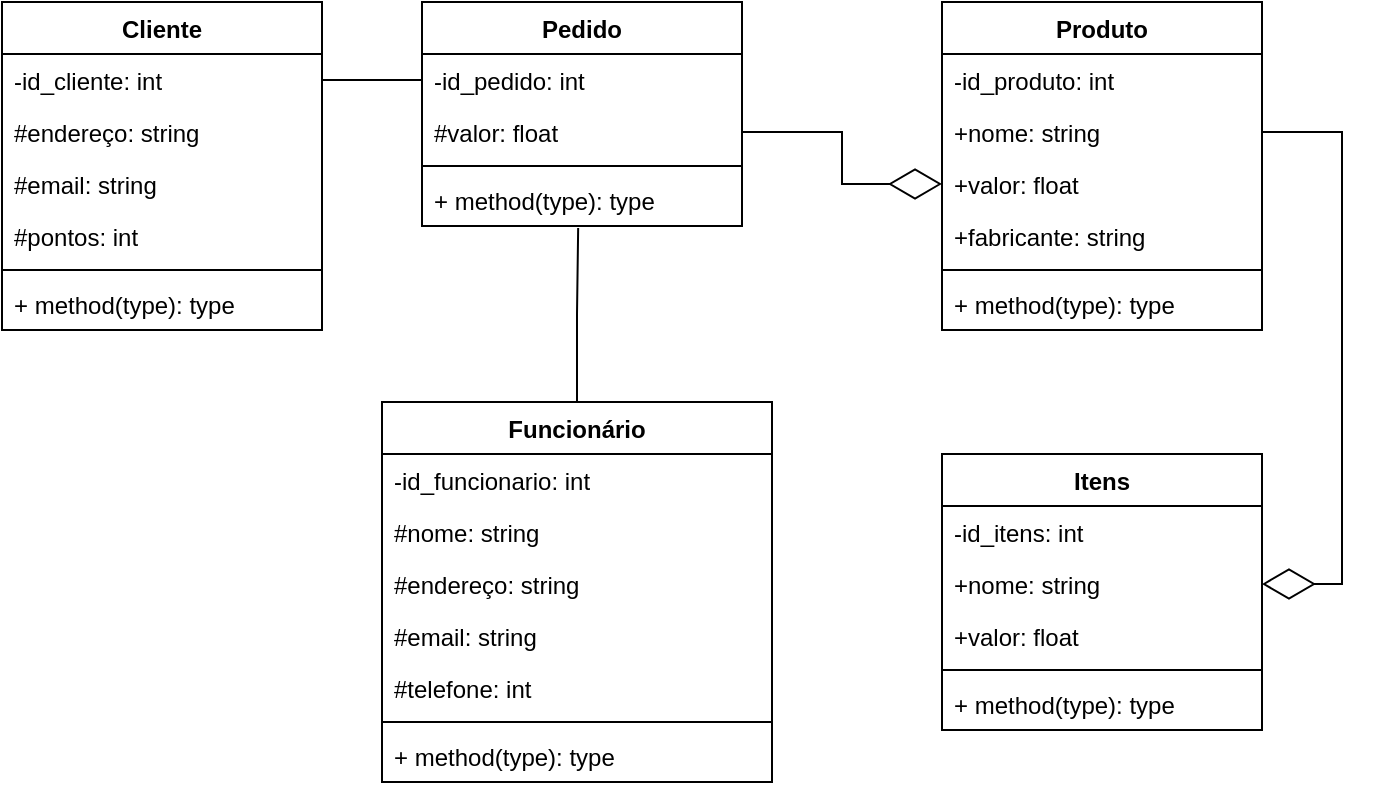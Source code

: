 <mxfile version="18.1.3" type="device"><diagram id="R2lEEEUBdFMjLlhIrx00" name="Page-1"><mxGraphModel dx="868" dy="553" grid="1" gridSize="10" guides="1" tooltips="1" connect="1" arrows="1" fold="1" page="1" pageScale="1" pageWidth="850" pageHeight="1100" math="0" shadow="0" extFonts="Permanent Marker^https://fonts.googleapis.com/css?family=Permanent+Marker"><root><mxCell id="0"/><mxCell id="1" parent="0"/><mxCell id="QFcYywc0mzxdCKK14Iqq-4" value="Itens" style="swimlane;fontStyle=1;align=center;verticalAlign=top;childLayout=stackLayout;horizontal=1;startSize=26;horizontalStack=0;resizeParent=1;resizeParentMax=0;resizeLast=0;collapsible=1;marginBottom=0;" parent="1" vertex="1"><mxGeometry x="570" y="586" width="160" height="138" as="geometry"><mxRectangle x="150" y="630" width="100" height="26" as="alternateBounds"/></mxGeometry></mxCell><mxCell id="QFcYywc0mzxdCKK14Iqq-5" value="-id_itens: int" style="text;strokeColor=none;fillColor=none;align=left;verticalAlign=top;spacingLeft=4;spacingRight=4;overflow=hidden;rotatable=0;points=[[0,0.5],[1,0.5]];portConstraint=eastwest;" parent="QFcYywc0mzxdCKK14Iqq-4" vertex="1"><mxGeometry y="26" width="160" height="26" as="geometry"/></mxCell><mxCell id="QFcYywc0mzxdCKK14Iqq-12" value="+nome: string" style="text;strokeColor=none;fillColor=none;align=left;verticalAlign=top;spacingLeft=4;spacingRight=4;overflow=hidden;rotatable=0;points=[[0,0.5],[1,0.5]];portConstraint=eastwest;" parent="QFcYywc0mzxdCKK14Iqq-4" vertex="1"><mxGeometry y="52" width="160" height="26" as="geometry"/></mxCell><mxCell id="QFcYywc0mzxdCKK14Iqq-13" value="+valor: float" style="text;strokeColor=none;fillColor=none;align=left;verticalAlign=top;spacingLeft=4;spacingRight=4;overflow=hidden;rotatable=0;points=[[0,0.5],[1,0.5]];portConstraint=eastwest;" parent="QFcYywc0mzxdCKK14Iqq-4" vertex="1"><mxGeometry y="78" width="160" height="26" as="geometry"/></mxCell><mxCell id="QFcYywc0mzxdCKK14Iqq-6" value="" style="line;strokeWidth=1;fillColor=none;align=left;verticalAlign=middle;spacingTop=-1;spacingLeft=3;spacingRight=3;rotatable=0;labelPosition=right;points=[];portConstraint=eastwest;" parent="QFcYywc0mzxdCKK14Iqq-4" vertex="1"><mxGeometry y="104" width="160" height="8" as="geometry"/></mxCell><mxCell id="QFcYywc0mzxdCKK14Iqq-7" value="+ method(type): type" style="text;strokeColor=none;fillColor=none;align=left;verticalAlign=top;spacingLeft=4;spacingRight=4;overflow=hidden;rotatable=0;points=[[0,0.5],[1,0.5]];portConstraint=eastwest;" parent="QFcYywc0mzxdCKK14Iqq-4" vertex="1"><mxGeometry y="112" width="160" height="26" as="geometry"/></mxCell><mxCell id="QFcYywc0mzxdCKK14Iqq-46" style="edgeStyle=orthogonalEdgeStyle;rounded=0;orthogonalLoop=1;jettySize=auto;html=1;exitX=0.5;exitY=0;exitDx=0;exitDy=0;entryX=0.488;entryY=1.038;entryDx=0;entryDy=0;entryPerimeter=0;endArrow=none;endFill=0;" parent="1" source="QFcYywc0mzxdCKK14Iqq-14" target="QFcYywc0mzxdCKK14Iqq-21" edge="1"><mxGeometry relative="1" as="geometry"/></mxCell><mxCell id="QFcYywc0mzxdCKK14Iqq-14" value="Funcionário" style="swimlane;fontStyle=1;align=center;verticalAlign=top;childLayout=stackLayout;horizontal=1;startSize=26;horizontalStack=0;resizeParent=1;resizeParentMax=0;resizeLast=0;collapsible=1;marginBottom=0;" parent="1" vertex="1"><mxGeometry x="290" y="560" width="195" height="190" as="geometry"/></mxCell><mxCell id="QFcYywc0mzxdCKK14Iqq-15" value="-id_funcionario: int" style="text;strokeColor=none;fillColor=none;align=left;verticalAlign=top;spacingLeft=4;spacingRight=4;overflow=hidden;rotatable=0;points=[[0,0.5],[1,0.5]];portConstraint=eastwest;" parent="QFcYywc0mzxdCKK14Iqq-14" vertex="1"><mxGeometry y="26" width="195" height="26" as="geometry"/></mxCell><mxCell id="TPf3kNaBBjR9ewAYAdyp-1" value="#nome: string" style="text;strokeColor=none;fillColor=none;align=left;verticalAlign=top;spacingLeft=4;spacingRight=4;overflow=hidden;rotatable=0;points=[[0,0.5],[1,0.5]];portConstraint=eastwest;" vertex="1" parent="QFcYywc0mzxdCKK14Iqq-14"><mxGeometry y="52" width="195" height="26" as="geometry"/></mxCell><mxCell id="QFcYywc0mzxdCKK14Iqq-32" value="#endereço: string" style="text;strokeColor=none;fillColor=none;align=left;verticalAlign=top;spacingLeft=4;spacingRight=4;overflow=hidden;rotatable=0;points=[[0,0.5],[1,0.5]];portConstraint=eastwest;" parent="QFcYywc0mzxdCKK14Iqq-14" vertex="1"><mxGeometry y="78" width="195" height="26" as="geometry"/></mxCell><mxCell id="QFcYywc0mzxdCKK14Iqq-33" value="#email: string" style="text;strokeColor=none;fillColor=none;align=left;verticalAlign=top;spacingLeft=4;spacingRight=4;overflow=hidden;rotatable=0;points=[[0,0.5],[1,0.5]];portConstraint=eastwest;" parent="QFcYywc0mzxdCKK14Iqq-14" vertex="1"><mxGeometry y="104" width="195" height="26" as="geometry"/></mxCell><mxCell id="QFcYywc0mzxdCKK14Iqq-34" value="#telefone: int" style="text;strokeColor=none;fillColor=none;align=left;verticalAlign=top;spacingLeft=4;spacingRight=4;overflow=hidden;rotatable=0;points=[[0,0.5],[1,0.5]];portConstraint=eastwest;" parent="QFcYywc0mzxdCKK14Iqq-14" vertex="1"><mxGeometry y="130" width="195" height="26" as="geometry"/></mxCell><mxCell id="QFcYywc0mzxdCKK14Iqq-16" value="" style="line;strokeWidth=1;fillColor=none;align=left;verticalAlign=middle;spacingTop=-1;spacingLeft=3;spacingRight=3;rotatable=0;labelPosition=right;points=[];portConstraint=eastwest;" parent="QFcYywc0mzxdCKK14Iqq-14" vertex="1"><mxGeometry y="156" width="195" height="8" as="geometry"/></mxCell><mxCell id="QFcYywc0mzxdCKK14Iqq-17" value="+ method(type): type" style="text;strokeColor=none;fillColor=none;align=left;verticalAlign=top;spacingLeft=4;spacingRight=4;overflow=hidden;rotatable=0;points=[[0,0.5],[1,0.5]];portConstraint=eastwest;" parent="QFcYywc0mzxdCKK14Iqq-14" vertex="1"><mxGeometry y="164" width="195" height="26" as="geometry"/></mxCell><mxCell id="QFcYywc0mzxdCKK14Iqq-18" value="Pedido" style="swimlane;fontStyle=1;align=center;verticalAlign=top;childLayout=stackLayout;horizontal=1;startSize=26;horizontalStack=0;resizeParent=1;resizeParentMax=0;resizeLast=0;collapsible=1;marginBottom=0;" parent="1" vertex="1"><mxGeometry x="310" y="360" width="160" height="112" as="geometry"/></mxCell><mxCell id="QFcYywc0mzxdCKK14Iqq-19" value="-id_pedido: int" style="text;strokeColor=none;fillColor=none;align=left;verticalAlign=top;spacingLeft=4;spacingRight=4;overflow=hidden;rotatable=0;points=[[0,0.5],[1,0.5]];portConstraint=eastwest;" parent="QFcYywc0mzxdCKK14Iqq-18" vertex="1"><mxGeometry y="26" width="160" height="26" as="geometry"/></mxCell><mxCell id="QFcYywc0mzxdCKK14Iqq-35" value="#valor: float" style="text;strokeColor=none;fillColor=none;align=left;verticalAlign=top;spacingLeft=4;spacingRight=4;overflow=hidden;rotatable=0;points=[[0,0.5],[1,0.5]];portConstraint=eastwest;" parent="QFcYywc0mzxdCKK14Iqq-18" vertex="1"><mxGeometry y="52" width="160" height="26" as="geometry"/></mxCell><mxCell id="QFcYywc0mzxdCKK14Iqq-20" value="" style="line;strokeWidth=1;fillColor=none;align=left;verticalAlign=middle;spacingTop=-1;spacingLeft=3;spacingRight=3;rotatable=0;labelPosition=right;points=[];portConstraint=eastwest;" parent="QFcYywc0mzxdCKK14Iqq-18" vertex="1"><mxGeometry y="78" width="160" height="8" as="geometry"/></mxCell><mxCell id="QFcYywc0mzxdCKK14Iqq-21" value="+ method(type): type" style="text;strokeColor=none;fillColor=none;align=left;verticalAlign=top;spacingLeft=4;spacingRight=4;overflow=hidden;rotatable=0;points=[[0,0.5],[1,0.5]];portConstraint=eastwest;" parent="QFcYywc0mzxdCKK14Iqq-18" vertex="1"><mxGeometry y="86" width="160" height="26" as="geometry"/></mxCell><mxCell id="QFcYywc0mzxdCKK14Iqq-22" value="Produto" style="swimlane;fontStyle=1;align=center;verticalAlign=top;childLayout=stackLayout;horizontal=1;startSize=26;horizontalStack=0;resizeParent=1;resizeParentMax=0;resizeLast=0;collapsible=1;marginBottom=0;" parent="1" vertex="1"><mxGeometry x="570" y="360" width="160" height="164" as="geometry"/></mxCell><mxCell id="QFcYywc0mzxdCKK14Iqq-23" value="-id_produto: int" style="text;strokeColor=none;fillColor=none;align=left;verticalAlign=top;spacingLeft=4;spacingRight=4;overflow=hidden;rotatable=0;points=[[0,0.5],[1,0.5]];portConstraint=eastwest;" parent="QFcYywc0mzxdCKK14Iqq-22" vertex="1"><mxGeometry y="26" width="160" height="26" as="geometry"/></mxCell><mxCell id="TPf3kNaBBjR9ewAYAdyp-2" value="+nome: string" style="text;strokeColor=none;fillColor=none;align=left;verticalAlign=top;spacingLeft=4;spacingRight=4;overflow=hidden;rotatable=0;points=[[0,0.5],[1,0.5]];portConstraint=eastwest;" vertex="1" parent="QFcYywc0mzxdCKK14Iqq-22"><mxGeometry y="52" width="160" height="26" as="geometry"/></mxCell><mxCell id="QFcYywc0mzxdCKK14Iqq-26" value="+valor: float" style="text;strokeColor=none;fillColor=none;align=left;verticalAlign=top;spacingLeft=4;spacingRight=4;overflow=hidden;rotatable=0;points=[[0,0.5],[1,0.5]];portConstraint=eastwest;" parent="QFcYywc0mzxdCKK14Iqq-22" vertex="1"><mxGeometry y="78" width="160" height="26" as="geometry"/></mxCell><mxCell id="QFcYywc0mzxdCKK14Iqq-36" value="+fabricante: string" style="text;strokeColor=none;fillColor=none;align=left;verticalAlign=top;spacingLeft=4;spacingRight=4;overflow=hidden;rotatable=0;points=[[0,0.5],[1,0.5]];portConstraint=eastwest;" parent="QFcYywc0mzxdCKK14Iqq-22" vertex="1"><mxGeometry y="104" width="160" height="26" as="geometry"/></mxCell><mxCell id="QFcYywc0mzxdCKK14Iqq-24" value="" style="line;strokeWidth=1;fillColor=none;align=left;verticalAlign=middle;spacingTop=-1;spacingLeft=3;spacingRight=3;rotatable=0;labelPosition=right;points=[];portConstraint=eastwest;" parent="QFcYywc0mzxdCKK14Iqq-22" vertex="1"><mxGeometry y="130" width="160" height="8" as="geometry"/></mxCell><mxCell id="QFcYywc0mzxdCKK14Iqq-25" value="+ method(type): type" style="text;strokeColor=none;fillColor=none;align=left;verticalAlign=top;spacingLeft=4;spacingRight=4;overflow=hidden;rotatable=0;points=[[0,0.5],[1,0.5]];portConstraint=eastwest;" parent="QFcYywc0mzxdCKK14Iqq-22" vertex="1"><mxGeometry y="138" width="160" height="26" as="geometry"/></mxCell><mxCell id="QFcYywc0mzxdCKK14Iqq-37" value="Cliente" style="swimlane;fontStyle=1;align=center;verticalAlign=top;childLayout=stackLayout;horizontal=1;startSize=26;horizontalStack=0;resizeParent=1;resizeParentMax=0;resizeLast=0;collapsible=1;marginBottom=0;" parent="1" vertex="1"><mxGeometry x="100" y="360" width="160" height="164" as="geometry"/></mxCell><mxCell id="QFcYywc0mzxdCKK14Iqq-38" value="-id_cliente: int" style="text;strokeColor=none;fillColor=none;align=left;verticalAlign=top;spacingLeft=4;spacingRight=4;overflow=hidden;rotatable=0;points=[[0,0.5],[1,0.5]];portConstraint=eastwest;" parent="QFcYywc0mzxdCKK14Iqq-37" vertex="1"><mxGeometry y="26" width="160" height="26" as="geometry"/></mxCell><mxCell id="QFcYywc0mzxdCKK14Iqq-41" value="#endereço: string" style="text;strokeColor=none;fillColor=none;align=left;verticalAlign=top;spacingLeft=4;spacingRight=4;overflow=hidden;rotatable=0;points=[[0,0.5],[1,0.5]];portConstraint=eastwest;" parent="QFcYywc0mzxdCKK14Iqq-37" vertex="1"><mxGeometry y="52" width="160" height="26" as="geometry"/></mxCell><mxCell id="QFcYywc0mzxdCKK14Iqq-42" value="#email: string" style="text;strokeColor=none;fillColor=none;align=left;verticalAlign=top;spacingLeft=4;spacingRight=4;overflow=hidden;rotatable=0;points=[[0,0.5],[1,0.5]];portConstraint=eastwest;" parent="QFcYywc0mzxdCKK14Iqq-37" vertex="1"><mxGeometry y="78" width="160" height="26" as="geometry"/></mxCell><mxCell id="QFcYywc0mzxdCKK14Iqq-43" value="#pontos: int" style="text;strokeColor=none;fillColor=none;align=left;verticalAlign=top;spacingLeft=4;spacingRight=4;overflow=hidden;rotatable=0;points=[[0,0.5],[1,0.5]];portConstraint=eastwest;" parent="QFcYywc0mzxdCKK14Iqq-37" vertex="1"><mxGeometry y="104" width="160" height="26" as="geometry"/></mxCell><mxCell id="QFcYywc0mzxdCKK14Iqq-39" value="" style="line;strokeWidth=1;fillColor=none;align=left;verticalAlign=middle;spacingTop=-1;spacingLeft=3;spacingRight=3;rotatable=0;labelPosition=right;points=[];portConstraint=eastwest;" parent="QFcYywc0mzxdCKK14Iqq-37" vertex="1"><mxGeometry y="130" width="160" height="8" as="geometry"/></mxCell><mxCell id="QFcYywc0mzxdCKK14Iqq-40" value="+ method(type): type" style="text;strokeColor=none;fillColor=none;align=left;verticalAlign=top;spacingLeft=4;spacingRight=4;overflow=hidden;rotatable=0;points=[[0,0.5],[1,0.5]];portConstraint=eastwest;" parent="QFcYywc0mzxdCKK14Iqq-37" vertex="1"><mxGeometry y="138" width="160" height="26" as="geometry"/></mxCell><mxCell id="QFcYywc0mzxdCKK14Iqq-45" style="edgeStyle=orthogonalEdgeStyle;rounded=0;orthogonalLoop=1;jettySize=auto;html=1;exitX=1;exitY=0.5;exitDx=0;exitDy=0;entryX=0;entryY=0.5;entryDx=0;entryDy=0;endArrow=none;endFill=0;" parent="1" source="QFcYywc0mzxdCKK14Iqq-38" target="QFcYywc0mzxdCKK14Iqq-19" edge="1"><mxGeometry relative="1" as="geometry"/></mxCell><mxCell id="QFcYywc0mzxdCKK14Iqq-56" value="" style="endArrow=diamondThin;endFill=0;endSize=24;html=1;rounded=0;edgeStyle=orthogonalEdgeStyle;entryX=0;entryY=0.5;entryDx=0;entryDy=0;exitX=1;exitY=0.5;exitDx=0;exitDy=0;" parent="1" source="QFcYywc0mzxdCKK14Iqq-35" target="QFcYywc0mzxdCKK14Iqq-26" edge="1"><mxGeometry width="160" relative="1" as="geometry"><mxPoint x="370" y="530" as="sourcePoint"/><mxPoint x="530" y="530" as="targetPoint"/></mxGeometry></mxCell><mxCell id="QFcYywc0mzxdCKK14Iqq-57" value="" style="endArrow=diamondThin;endFill=0;endSize=24;html=1;rounded=0;edgeStyle=orthogonalEdgeStyle;entryX=1;entryY=0.5;entryDx=0;entryDy=0;exitX=1;exitY=0.5;exitDx=0;exitDy=0;" parent="1" source="QFcYywc0mzxdCKK14Iqq-26" target="QFcYywc0mzxdCKK14Iqq-12" edge="1"><mxGeometry width="160" relative="1" as="geometry"><mxPoint x="580" y="524" as="sourcePoint"/><mxPoint x="680" y="524" as="targetPoint"/><Array as="points"><mxPoint x="770" y="425"/><mxPoint x="770" y="651"/></Array></mxGeometry></mxCell></root></mxGraphModel></diagram></mxfile>